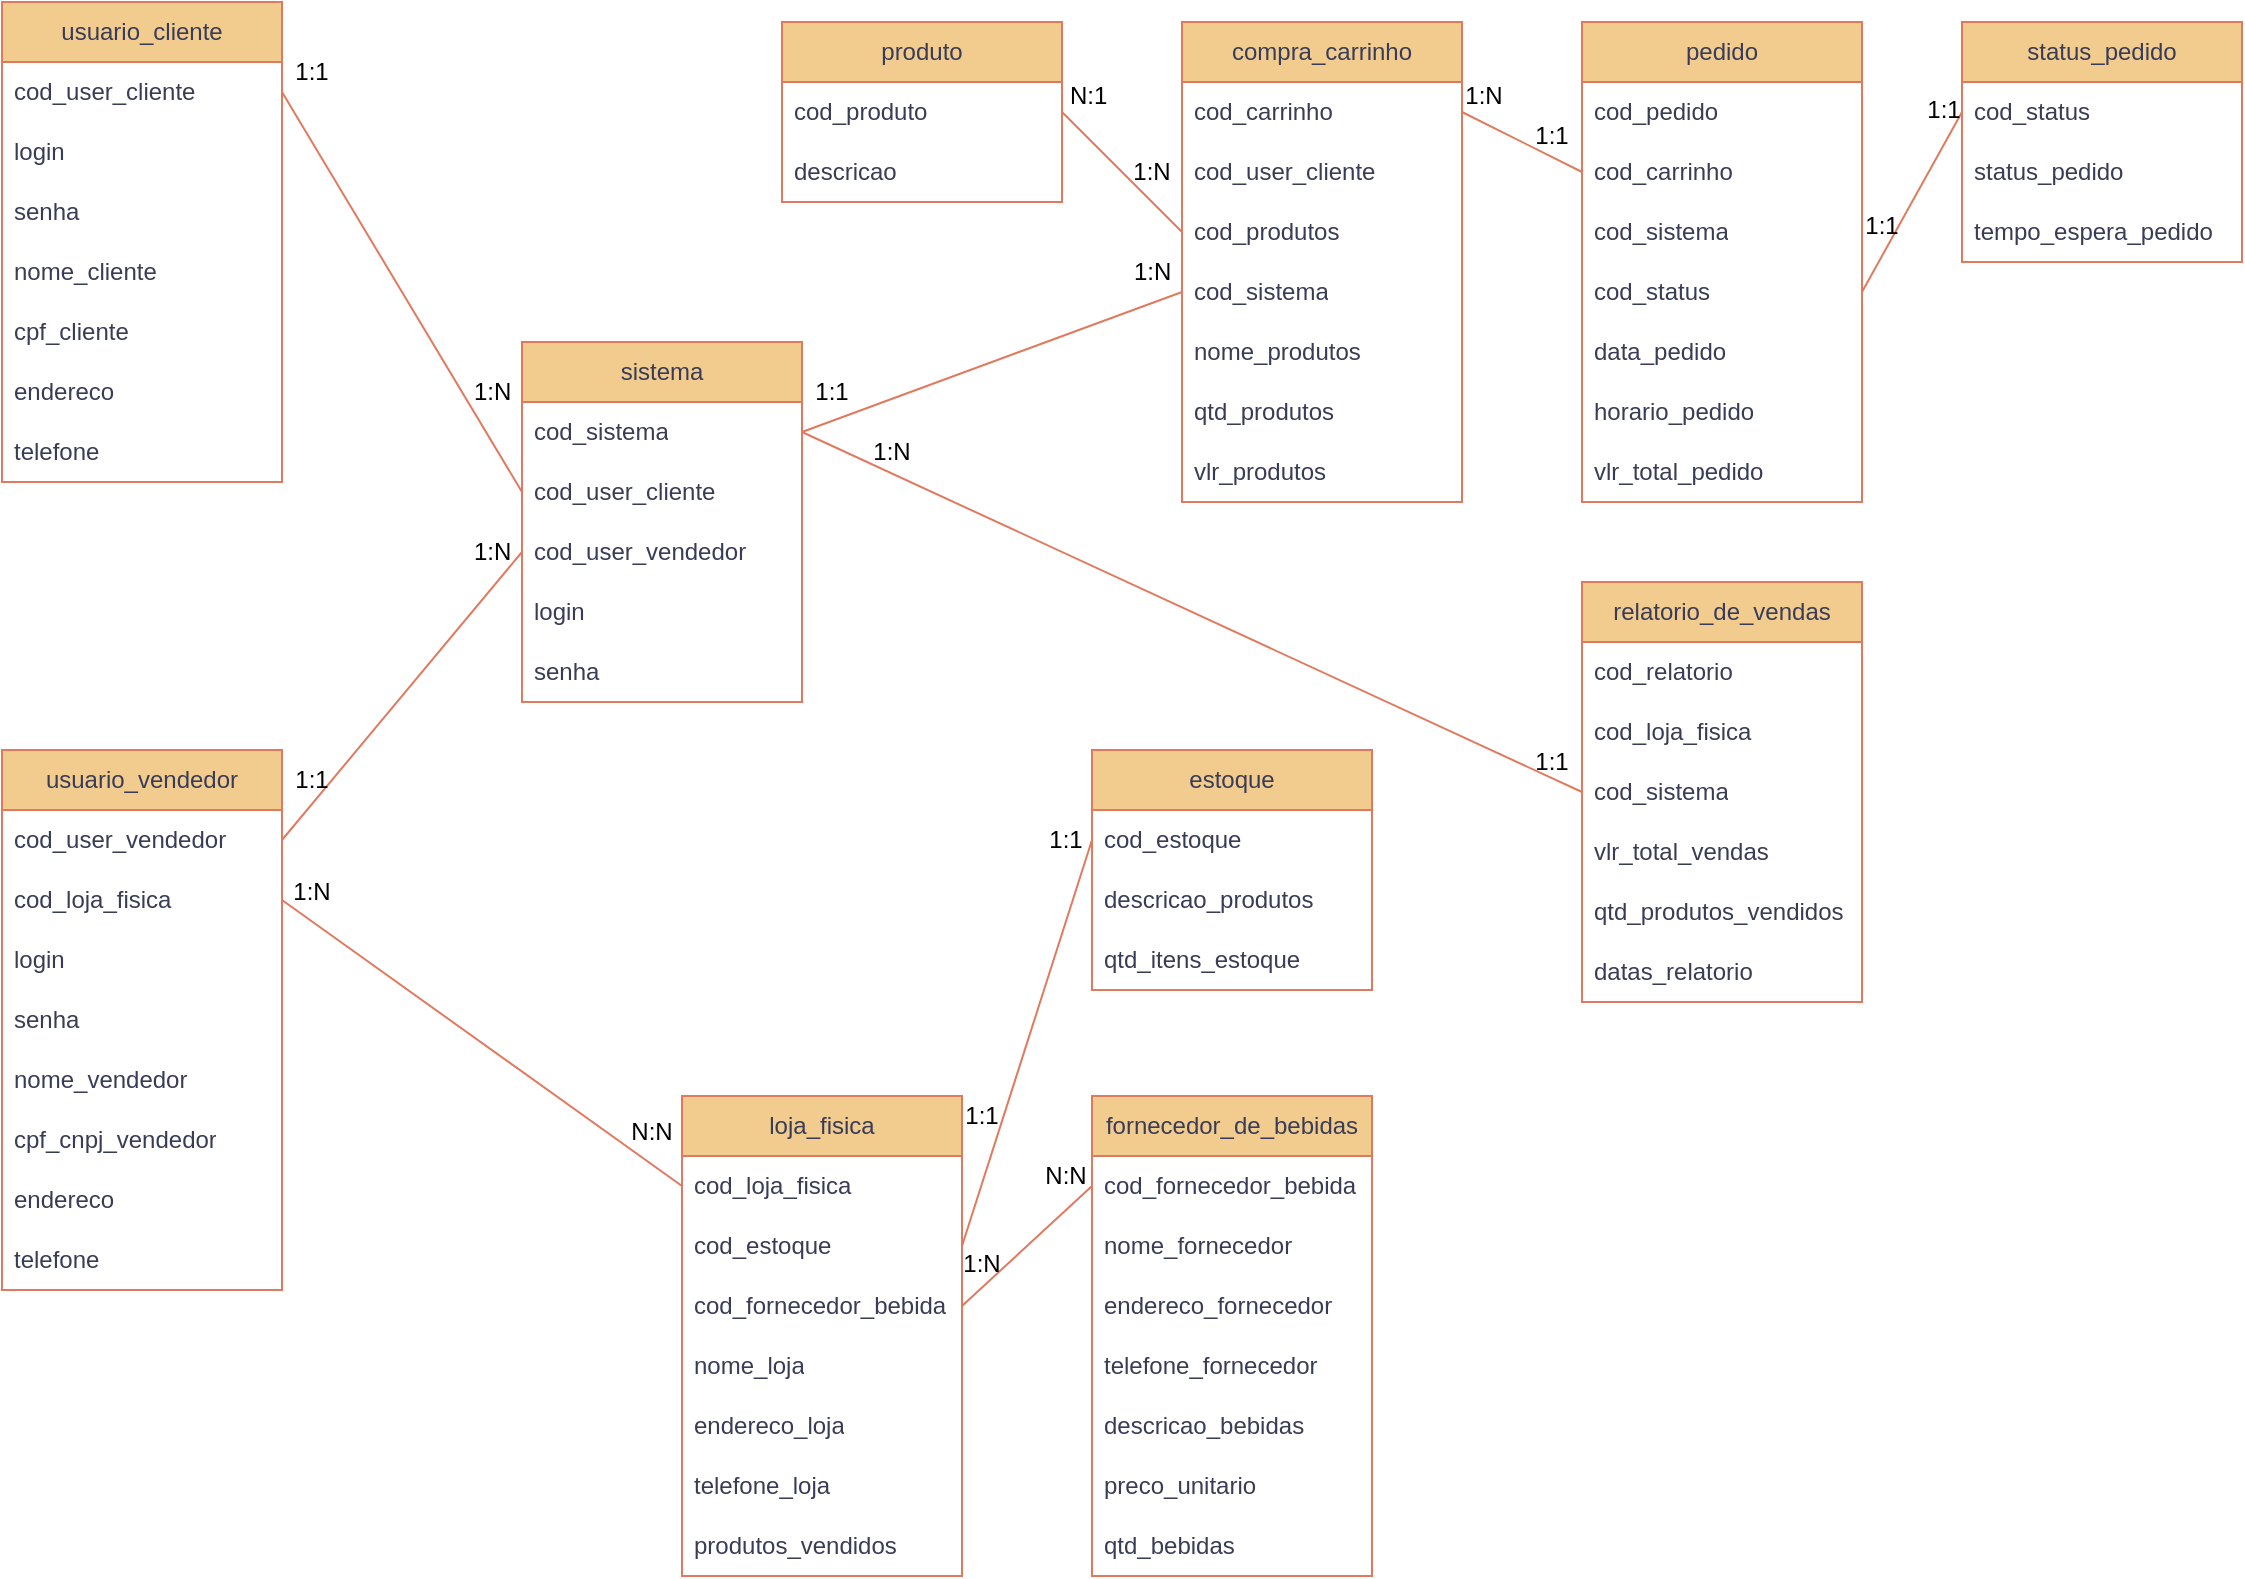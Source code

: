 <mxfile version="21.7.4" type="device">
  <diagram name="Página-1" id="4m3uwBHAqJwUmukn5TO9">
    <mxGraphModel dx="1912" dy="1043" grid="1" gridSize="10" guides="1" tooltips="1" connect="1" arrows="1" fold="1" page="1" pageScale="1" pageWidth="1169" pageHeight="827" math="0" shadow="0">
      <root>
        <mxCell id="0" />
        <mxCell id="1" parent="0" />
        <mxCell id="K0Uhg0TzkZJcfmnQmELL-1" value="usuario_cliente" style="swimlane;fontStyle=0;childLayout=stackLayout;horizontal=1;startSize=30;horizontalStack=0;resizeParent=1;resizeParentMax=0;resizeLast=0;collapsible=1;marginBottom=0;whiteSpace=wrap;html=1;labelBackgroundColor=none;fillColor=#F2CC8F;strokeColor=#E07A5F;fontColor=#393C56;" parent="1" vertex="1">
          <mxGeometry x="40" y="40" width="140" height="240" as="geometry" />
        </mxCell>
        <mxCell id="K0Uhg0TzkZJcfmnQmELL-2" value="cod_user_cliente" style="text;strokeColor=none;fillColor=none;align=left;verticalAlign=middle;spacingLeft=4;spacingRight=4;overflow=hidden;points=[[0,0.5],[1,0.5]];portConstraint=eastwest;rotatable=0;whiteSpace=wrap;html=1;labelBackgroundColor=none;fontColor=#393C56;" parent="K0Uhg0TzkZJcfmnQmELL-1" vertex="1">
          <mxGeometry y="30" width="140" height="30" as="geometry" />
        </mxCell>
        <mxCell id="K0Uhg0TzkZJcfmnQmELL-3" value="login" style="text;strokeColor=none;fillColor=none;align=left;verticalAlign=middle;spacingLeft=4;spacingRight=4;overflow=hidden;points=[[0,0.5],[1,0.5]];portConstraint=eastwest;rotatable=0;whiteSpace=wrap;html=1;labelBackgroundColor=none;fontColor=#393C56;" parent="K0Uhg0TzkZJcfmnQmELL-1" vertex="1">
          <mxGeometry y="60" width="140" height="30" as="geometry" />
        </mxCell>
        <mxCell id="K0Uhg0TzkZJcfmnQmELL-4" value="senha" style="text;strokeColor=none;fillColor=none;align=left;verticalAlign=middle;spacingLeft=4;spacingRight=4;overflow=hidden;points=[[0,0.5],[1,0.5]];portConstraint=eastwest;rotatable=0;whiteSpace=wrap;html=1;labelBackgroundColor=none;fontColor=#393C56;" parent="K0Uhg0TzkZJcfmnQmELL-1" vertex="1">
          <mxGeometry y="90" width="140" height="30" as="geometry" />
        </mxCell>
        <mxCell id="K0Uhg0TzkZJcfmnQmELL-5" value="nome_cliente" style="text;strokeColor=none;fillColor=none;align=left;verticalAlign=middle;spacingLeft=4;spacingRight=4;overflow=hidden;points=[[0,0.5],[1,0.5]];portConstraint=eastwest;rotatable=0;whiteSpace=wrap;html=1;labelBackgroundColor=none;fontColor=#393C56;" parent="K0Uhg0TzkZJcfmnQmELL-1" vertex="1">
          <mxGeometry y="120" width="140" height="30" as="geometry" />
        </mxCell>
        <mxCell id="K0Uhg0TzkZJcfmnQmELL-6" value="cpf_cliente" style="text;strokeColor=none;fillColor=none;align=left;verticalAlign=middle;spacingLeft=4;spacingRight=4;overflow=hidden;points=[[0,0.5],[1,0.5]];portConstraint=eastwest;rotatable=0;whiteSpace=wrap;html=1;labelBackgroundColor=none;fontColor=#393C56;" parent="K0Uhg0TzkZJcfmnQmELL-1" vertex="1">
          <mxGeometry y="150" width="140" height="30" as="geometry" />
        </mxCell>
        <mxCell id="K0Uhg0TzkZJcfmnQmELL-8" value="endereco" style="text;strokeColor=none;fillColor=none;align=left;verticalAlign=middle;spacingLeft=4;spacingRight=4;overflow=hidden;points=[[0,0.5],[1,0.5]];portConstraint=eastwest;rotatable=0;whiteSpace=wrap;html=1;labelBackgroundColor=none;fontColor=#393C56;" parent="K0Uhg0TzkZJcfmnQmELL-1" vertex="1">
          <mxGeometry y="180" width="140" height="30" as="geometry" />
        </mxCell>
        <mxCell id="K0Uhg0TzkZJcfmnQmELL-9" value="telefone" style="text;strokeColor=none;fillColor=none;align=left;verticalAlign=middle;spacingLeft=4;spacingRight=4;overflow=hidden;points=[[0,0.5],[1,0.5]];portConstraint=eastwest;rotatable=0;whiteSpace=wrap;html=1;labelBackgroundColor=none;fontColor=#393C56;" parent="K0Uhg0TzkZJcfmnQmELL-1" vertex="1">
          <mxGeometry y="210" width="140" height="30" as="geometry" />
        </mxCell>
        <mxCell id="K0Uhg0TzkZJcfmnQmELL-10" value="compra_carrinho" style="swimlane;fontStyle=0;childLayout=stackLayout;horizontal=1;startSize=30;horizontalStack=0;resizeParent=1;resizeParentMax=0;resizeLast=0;collapsible=1;marginBottom=0;whiteSpace=wrap;html=1;strokeColor=#E07A5F;fontColor=#393C56;fillColor=#F2CC8F;labelBackgroundColor=none;" parent="1" vertex="1">
          <mxGeometry x="630" y="50" width="140" height="240" as="geometry" />
        </mxCell>
        <mxCell id="K0Uhg0TzkZJcfmnQmELL-11" value="cod_carrinho" style="text;strokeColor=none;fillColor=none;align=left;verticalAlign=middle;spacingLeft=4;spacingRight=4;overflow=hidden;points=[[0,0.5],[1,0.5]];portConstraint=eastwest;rotatable=0;whiteSpace=wrap;html=1;fontColor=#393C56;labelBackgroundColor=none;" parent="K0Uhg0TzkZJcfmnQmELL-10" vertex="1">
          <mxGeometry y="30" width="140" height="30" as="geometry" />
        </mxCell>
        <mxCell id="Ctf8yKLeRsu5etOXuzhX-5" value="cod_user_cliente" style="text;strokeColor=none;fillColor=none;align=left;verticalAlign=middle;spacingLeft=4;spacingRight=4;overflow=hidden;points=[[0,0.5],[1,0.5]];portConstraint=eastwest;rotatable=0;whiteSpace=wrap;html=1;fontColor=#393C56;labelBackgroundColor=none;" parent="K0Uhg0TzkZJcfmnQmELL-10" vertex="1">
          <mxGeometry y="60" width="140" height="30" as="geometry" />
        </mxCell>
        <mxCell id="K0Uhg0TzkZJcfmnQmELL-12" value="cod_produtos" style="text;strokeColor=none;fillColor=none;align=left;verticalAlign=middle;spacingLeft=4;spacingRight=4;overflow=hidden;points=[[0,0.5],[1,0.5]];portConstraint=eastwest;rotatable=0;whiteSpace=wrap;html=1;fontColor=#393C56;labelBackgroundColor=none;" parent="K0Uhg0TzkZJcfmnQmELL-10" vertex="1">
          <mxGeometry y="90" width="140" height="30" as="geometry" />
        </mxCell>
        <mxCell id="Ctf8yKLeRsu5etOXuzhX-51" value="cod_sistema" style="text;strokeColor=none;fillColor=none;align=left;verticalAlign=middle;spacingLeft=4;spacingRight=4;overflow=hidden;points=[[0,0.5],[1,0.5]];portConstraint=eastwest;rotatable=0;whiteSpace=wrap;html=1;fontColor=#393C56;labelBackgroundColor=none;" parent="K0Uhg0TzkZJcfmnQmELL-10" vertex="1">
          <mxGeometry y="120" width="140" height="30" as="geometry" />
        </mxCell>
        <mxCell id="K0Uhg0TzkZJcfmnQmELL-13" value="nome_produtos" style="text;strokeColor=none;fillColor=none;align=left;verticalAlign=middle;spacingLeft=4;spacingRight=4;overflow=hidden;points=[[0,0.5],[1,0.5]];portConstraint=eastwest;rotatable=0;whiteSpace=wrap;html=1;fontColor=#393C56;labelBackgroundColor=none;" parent="K0Uhg0TzkZJcfmnQmELL-10" vertex="1">
          <mxGeometry y="150" width="140" height="30" as="geometry" />
        </mxCell>
        <mxCell id="K0Uhg0TzkZJcfmnQmELL-14" value="qtd_produtos" style="text;strokeColor=none;fillColor=none;align=left;verticalAlign=middle;spacingLeft=4;spacingRight=4;overflow=hidden;points=[[0,0.5],[1,0.5]];portConstraint=eastwest;rotatable=0;whiteSpace=wrap;html=1;fontColor=#393C56;labelBackgroundColor=none;" parent="K0Uhg0TzkZJcfmnQmELL-10" vertex="1">
          <mxGeometry y="180" width="140" height="30" as="geometry" />
        </mxCell>
        <mxCell id="K0Uhg0TzkZJcfmnQmELL-15" value="vlr_produtos" style="text;strokeColor=none;fillColor=none;align=left;verticalAlign=middle;spacingLeft=4;spacingRight=4;overflow=hidden;points=[[0,0.5],[1,0.5]];portConstraint=eastwest;rotatable=0;whiteSpace=wrap;html=1;fontColor=#393C56;labelBackgroundColor=none;" parent="K0Uhg0TzkZJcfmnQmELL-10" vertex="1">
          <mxGeometry y="210" width="140" height="30" as="geometry" />
        </mxCell>
        <mxCell id="K0Uhg0TzkZJcfmnQmELL-16" value="usuario_vendedor" style="swimlane;fontStyle=0;childLayout=stackLayout;horizontal=1;startSize=30;horizontalStack=0;resizeParent=1;resizeParentMax=0;resizeLast=0;collapsible=1;marginBottom=0;whiteSpace=wrap;html=1;strokeColor=#E07A5F;fontColor=#393C56;fillColor=#F2CC8F;labelBackgroundColor=none;" parent="1" vertex="1">
          <mxGeometry x="40" y="414" width="140" height="270" as="geometry" />
        </mxCell>
        <mxCell id="K0Uhg0TzkZJcfmnQmELL-17" value="cod_user_vendedor" style="text;strokeColor=none;fillColor=none;align=left;verticalAlign=middle;spacingLeft=4;spacingRight=4;overflow=hidden;points=[[0,0.5],[1,0.5]];portConstraint=eastwest;rotatable=0;whiteSpace=wrap;html=1;fontColor=#393C56;labelBackgroundColor=none;" parent="K0Uhg0TzkZJcfmnQmELL-16" vertex="1">
          <mxGeometry y="30" width="140" height="30" as="geometry" />
        </mxCell>
        <mxCell id="K0Uhg0TzkZJcfmnQmELL-18" value="cod_loja_fisica" style="text;strokeColor=none;fillColor=none;align=left;verticalAlign=middle;spacingLeft=4;spacingRight=4;overflow=hidden;points=[[0,0.5],[1,0.5]];portConstraint=eastwest;rotatable=0;whiteSpace=wrap;html=1;fontColor=#393C56;labelBackgroundColor=none;" parent="K0Uhg0TzkZJcfmnQmELL-16" vertex="1">
          <mxGeometry y="60" width="140" height="30" as="geometry" />
        </mxCell>
        <mxCell id="Ctf8yKLeRsu5etOXuzhX-40" value="login" style="text;strokeColor=none;fillColor=none;align=left;verticalAlign=middle;spacingLeft=4;spacingRight=4;overflow=hidden;points=[[0,0.5],[1,0.5]];portConstraint=eastwest;rotatable=0;whiteSpace=wrap;html=1;fontColor=#393C56;labelBackgroundColor=none;" parent="K0Uhg0TzkZJcfmnQmELL-16" vertex="1">
          <mxGeometry y="90" width="140" height="30" as="geometry" />
        </mxCell>
        <mxCell id="Ctf8yKLeRsu5etOXuzhX-41" value="senha" style="text;strokeColor=none;fillColor=none;align=left;verticalAlign=middle;spacingLeft=4;spacingRight=4;overflow=hidden;points=[[0,0.5],[1,0.5]];portConstraint=eastwest;rotatable=0;whiteSpace=wrap;html=1;fontColor=#393C56;labelBackgroundColor=none;" parent="K0Uhg0TzkZJcfmnQmELL-16" vertex="1">
          <mxGeometry y="120" width="140" height="30" as="geometry" />
        </mxCell>
        <mxCell id="K0Uhg0TzkZJcfmnQmELL-20" value="nome_vendedor" style="text;strokeColor=none;fillColor=none;align=left;verticalAlign=middle;spacingLeft=4;spacingRight=4;overflow=hidden;points=[[0,0.5],[1,0.5]];portConstraint=eastwest;rotatable=0;whiteSpace=wrap;html=1;fontColor=#393C56;labelBackgroundColor=none;" parent="K0Uhg0TzkZJcfmnQmELL-16" vertex="1">
          <mxGeometry y="150" width="140" height="30" as="geometry" />
        </mxCell>
        <mxCell id="Ctf8yKLeRsu5etOXuzhX-63" value="cpf_cnpj_vendedor" style="text;strokeColor=none;fillColor=none;align=left;verticalAlign=middle;spacingLeft=4;spacingRight=4;overflow=hidden;points=[[0,0.5],[1,0.5]];portConstraint=eastwest;rotatable=0;whiteSpace=wrap;html=1;fontColor=#393C56;labelBackgroundColor=none;" parent="K0Uhg0TzkZJcfmnQmELL-16" vertex="1">
          <mxGeometry y="180" width="140" height="30" as="geometry" />
        </mxCell>
        <mxCell id="K0Uhg0TzkZJcfmnQmELL-21" value="endereco" style="text;strokeColor=none;fillColor=none;align=left;verticalAlign=middle;spacingLeft=4;spacingRight=4;overflow=hidden;points=[[0,0.5],[1,0.5]];portConstraint=eastwest;rotatable=0;whiteSpace=wrap;html=1;fontColor=#393C56;labelBackgroundColor=none;" parent="K0Uhg0TzkZJcfmnQmELL-16" vertex="1">
          <mxGeometry y="210" width="140" height="30" as="geometry" />
        </mxCell>
        <mxCell id="Ctf8yKLeRsu5etOXuzhX-64" value="telefone" style="text;strokeColor=none;fillColor=none;align=left;verticalAlign=middle;spacingLeft=4;spacingRight=4;overflow=hidden;points=[[0,0.5],[1,0.5]];portConstraint=eastwest;rotatable=0;whiteSpace=wrap;html=1;fontColor=#393C56;labelBackgroundColor=none;" parent="K0Uhg0TzkZJcfmnQmELL-16" vertex="1">
          <mxGeometry y="240" width="140" height="30" as="geometry" />
        </mxCell>
        <mxCell id="K0Uhg0TzkZJcfmnQmELL-22" value="loja_fisica" style="swimlane;fontStyle=0;childLayout=stackLayout;horizontal=1;startSize=30;horizontalStack=0;resizeParent=1;resizeParentMax=0;resizeLast=0;collapsible=1;marginBottom=0;whiteSpace=wrap;html=1;strokeColor=#E07A5F;fontColor=#393C56;fillColor=#F2CC8F;labelBackgroundColor=none;" parent="1" vertex="1">
          <mxGeometry x="380" y="587" width="140" height="240" as="geometry" />
        </mxCell>
        <mxCell id="K0Uhg0TzkZJcfmnQmELL-23" value="cod_loja_fisica" style="text;strokeColor=none;fillColor=none;align=left;verticalAlign=middle;spacingLeft=4;spacingRight=4;overflow=hidden;points=[[0,0.5],[1,0.5]];portConstraint=eastwest;rotatable=0;whiteSpace=wrap;html=1;fontColor=#393C56;labelBackgroundColor=none;" parent="K0Uhg0TzkZJcfmnQmELL-22" vertex="1">
          <mxGeometry y="30" width="140" height="30" as="geometry" />
        </mxCell>
        <mxCell id="Ctf8yKLeRsu5etOXuzhX-35" value="cod_estoque" style="text;strokeColor=none;fillColor=none;align=left;verticalAlign=middle;spacingLeft=4;spacingRight=4;overflow=hidden;points=[[0,0.5],[1,0.5]];portConstraint=eastwest;rotatable=0;whiteSpace=wrap;html=1;fontColor=#393C56;labelBackgroundColor=none;" parent="K0Uhg0TzkZJcfmnQmELL-22" vertex="1">
          <mxGeometry y="60" width="140" height="30" as="geometry" />
        </mxCell>
        <mxCell id="Ctf8yKLeRsu5etOXuzhX-67" value="cod_fornecedor_bebida" style="text;strokeColor=none;fillColor=none;align=left;verticalAlign=middle;spacingLeft=4;spacingRight=4;overflow=hidden;points=[[0,0.5],[1,0.5]];portConstraint=eastwest;rotatable=0;whiteSpace=wrap;html=1;fontColor=#393C56;labelBackgroundColor=none;" parent="K0Uhg0TzkZJcfmnQmELL-22" vertex="1">
          <mxGeometry y="90" width="140" height="30" as="geometry" />
        </mxCell>
        <mxCell id="K0Uhg0TzkZJcfmnQmELL-24" value="nome_loja" style="text;strokeColor=none;fillColor=none;align=left;verticalAlign=middle;spacingLeft=4;spacingRight=4;overflow=hidden;points=[[0,0.5],[1,0.5]];portConstraint=eastwest;rotatable=0;whiteSpace=wrap;html=1;fontColor=#393C56;labelBackgroundColor=none;" parent="K0Uhg0TzkZJcfmnQmELL-22" vertex="1">
          <mxGeometry y="120" width="140" height="30" as="geometry" />
        </mxCell>
        <mxCell id="K0Uhg0TzkZJcfmnQmELL-25" value="endereco_loja" style="text;strokeColor=none;fillColor=none;align=left;verticalAlign=middle;spacingLeft=4;spacingRight=4;overflow=hidden;points=[[0,0.5],[1,0.5]];portConstraint=eastwest;rotatable=0;whiteSpace=wrap;html=1;fontColor=#393C56;labelBackgroundColor=none;" parent="K0Uhg0TzkZJcfmnQmELL-22" vertex="1">
          <mxGeometry y="150" width="140" height="30" as="geometry" />
        </mxCell>
        <mxCell id="K0Uhg0TzkZJcfmnQmELL-26" value="telefone_loja" style="text;strokeColor=none;fillColor=none;align=left;verticalAlign=middle;spacingLeft=4;spacingRight=4;overflow=hidden;points=[[0,0.5],[1,0.5]];portConstraint=eastwest;rotatable=0;whiteSpace=wrap;html=1;fontColor=#393C56;labelBackgroundColor=none;" parent="K0Uhg0TzkZJcfmnQmELL-22" vertex="1">
          <mxGeometry y="180" width="140" height="30" as="geometry" />
        </mxCell>
        <mxCell id="Ctf8yKLeRsu5etOXuzhX-39" value="produtos_vendidos" style="text;strokeColor=none;fillColor=none;align=left;verticalAlign=middle;spacingLeft=4;spacingRight=4;overflow=hidden;points=[[0,0.5],[1,0.5]];portConstraint=eastwest;rotatable=0;whiteSpace=wrap;html=1;fontColor=#393C56;labelBackgroundColor=none;" parent="K0Uhg0TzkZJcfmnQmELL-22" vertex="1">
          <mxGeometry y="210" width="140" height="30" as="geometry" />
        </mxCell>
        <mxCell id="K0Uhg0TzkZJcfmnQmELL-27" value="status_pedido" style="swimlane;fontStyle=0;childLayout=stackLayout;horizontal=1;startSize=30;horizontalStack=0;resizeParent=1;resizeParentMax=0;resizeLast=0;collapsible=1;marginBottom=0;whiteSpace=wrap;html=1;strokeColor=#E07A5F;fontColor=#393C56;fillColor=#F2CC8F;labelBackgroundColor=none;" parent="1" vertex="1">
          <mxGeometry x="1020" y="50" width="140" height="120" as="geometry" />
        </mxCell>
        <mxCell id="K0Uhg0TzkZJcfmnQmELL-28" value="cod_status" style="text;strokeColor=none;fillColor=none;align=left;verticalAlign=middle;spacingLeft=4;spacingRight=4;overflow=hidden;points=[[0,0.5],[1,0.5]];portConstraint=eastwest;rotatable=0;whiteSpace=wrap;html=1;fontColor=#393C56;labelBackgroundColor=none;" parent="K0Uhg0TzkZJcfmnQmELL-27" vertex="1">
          <mxGeometry y="30" width="140" height="30" as="geometry" />
        </mxCell>
        <mxCell id="K0Uhg0TzkZJcfmnQmELL-29" value="status_pedido" style="text;strokeColor=none;fillColor=none;align=left;verticalAlign=middle;spacingLeft=4;spacingRight=4;overflow=hidden;points=[[0,0.5],[1,0.5]];portConstraint=eastwest;rotatable=0;whiteSpace=wrap;html=1;fontColor=#393C56;labelBackgroundColor=none;" parent="K0Uhg0TzkZJcfmnQmELL-27" vertex="1">
          <mxGeometry y="60" width="140" height="30" as="geometry" />
        </mxCell>
        <mxCell id="K0Uhg0TzkZJcfmnQmELL-40" value="tempo_espera_pedido" style="text;strokeColor=none;fillColor=none;align=left;verticalAlign=middle;spacingLeft=4;spacingRight=4;overflow=hidden;points=[[0,0.5],[1,0.5]];portConstraint=eastwest;rotatable=0;whiteSpace=wrap;html=1;fontColor=#393C56;labelBackgroundColor=none;" parent="K0Uhg0TzkZJcfmnQmELL-27" vertex="1">
          <mxGeometry y="90" width="140" height="30" as="geometry" />
        </mxCell>
        <mxCell id="K0Uhg0TzkZJcfmnQmELL-31" value="pedido" style="swimlane;fontStyle=0;childLayout=stackLayout;horizontal=1;startSize=30;horizontalStack=0;resizeParent=1;resizeParentMax=0;resizeLast=0;collapsible=1;marginBottom=0;whiteSpace=wrap;html=1;strokeColor=#E07A5F;fontColor=#393C56;fillColor=#F2CC8F;labelBackgroundColor=none;" parent="1" vertex="1">
          <mxGeometry x="830" y="50" width="140" height="240" as="geometry" />
        </mxCell>
        <mxCell id="K0Uhg0TzkZJcfmnQmELL-32" value="cod_pedido" style="text;strokeColor=none;fillColor=none;align=left;verticalAlign=middle;spacingLeft=4;spacingRight=4;overflow=hidden;points=[[0,0.5],[1,0.5]];portConstraint=eastwest;rotatable=0;whiteSpace=wrap;html=1;fontColor=#393C56;labelBackgroundColor=none;" parent="K0Uhg0TzkZJcfmnQmELL-31" vertex="1">
          <mxGeometry y="30" width="140" height="30" as="geometry" />
        </mxCell>
        <mxCell id="K0Uhg0TzkZJcfmnQmELL-38" value="cod_carrinho" style="text;strokeColor=none;fillColor=none;align=left;verticalAlign=middle;spacingLeft=4;spacingRight=4;overflow=hidden;points=[[0,0.5],[1,0.5]];portConstraint=eastwest;rotatable=0;whiteSpace=wrap;html=1;fontColor=#393C56;labelBackgroundColor=none;" parent="K0Uhg0TzkZJcfmnQmELL-31" vertex="1">
          <mxGeometry y="60" width="140" height="30" as="geometry" />
        </mxCell>
        <mxCell id="Ctf8yKLeRsu5etOXuzhX-53" value="cod_sistema" style="text;strokeColor=none;fillColor=none;align=left;verticalAlign=middle;spacingLeft=4;spacingRight=4;overflow=hidden;points=[[0,0.5],[1,0.5]];portConstraint=eastwest;rotatable=0;whiteSpace=wrap;html=1;fontColor=#393C56;labelBackgroundColor=none;" parent="K0Uhg0TzkZJcfmnQmELL-31" vertex="1">
          <mxGeometry y="90" width="140" height="30" as="geometry" />
        </mxCell>
        <mxCell id="K0Uhg0TzkZJcfmnQmELL-36" value="cod_status" style="text;strokeColor=none;fillColor=none;align=left;verticalAlign=middle;spacingLeft=4;spacingRight=4;overflow=hidden;points=[[0,0.5],[1,0.5]];portConstraint=eastwest;rotatable=0;whiteSpace=wrap;html=1;fontColor=#393C56;labelBackgroundColor=none;" parent="K0Uhg0TzkZJcfmnQmELL-31" vertex="1">
          <mxGeometry y="120" width="140" height="30" as="geometry" />
        </mxCell>
        <mxCell id="K0Uhg0TzkZJcfmnQmELL-33" value="data_pedido" style="text;strokeColor=none;fillColor=none;align=left;verticalAlign=middle;spacingLeft=4;spacingRight=4;overflow=hidden;points=[[0,0.5],[1,0.5]];portConstraint=eastwest;rotatable=0;whiteSpace=wrap;html=1;fontColor=#393C56;labelBackgroundColor=none;" parent="K0Uhg0TzkZJcfmnQmELL-31" vertex="1">
          <mxGeometry y="150" width="140" height="30" as="geometry" />
        </mxCell>
        <mxCell id="K0Uhg0TzkZJcfmnQmELL-34" value="horario_pedido" style="text;strokeColor=none;fillColor=none;align=left;verticalAlign=middle;spacingLeft=4;spacingRight=4;overflow=hidden;points=[[0,0.5],[1,0.5]];portConstraint=eastwest;rotatable=0;whiteSpace=wrap;html=1;fontColor=#393C56;labelBackgroundColor=none;" parent="K0Uhg0TzkZJcfmnQmELL-31" vertex="1">
          <mxGeometry y="180" width="140" height="30" as="geometry" />
        </mxCell>
        <mxCell id="Ctf8yKLeRsu5etOXuzhX-7" value="vlr_total_pedido" style="text;strokeColor=none;fillColor=none;align=left;verticalAlign=middle;spacingLeft=4;spacingRight=4;overflow=hidden;points=[[0,0.5],[1,0.5]];portConstraint=eastwest;rotatable=0;whiteSpace=wrap;html=1;fontColor=#393C56;labelBackgroundColor=none;" parent="K0Uhg0TzkZJcfmnQmELL-31" vertex="1">
          <mxGeometry y="210" width="140" height="30" as="geometry" />
        </mxCell>
        <mxCell id="K0Uhg0TzkZJcfmnQmELL-37" value="" style="endArrow=none;html=1;rounded=0;strokeColor=#E07A5F;fontColor=default;fillColor=#F2CC8F;entryX=0;entryY=0.5;entryDx=0;entryDy=0;exitX=1;exitY=0.5;exitDx=0;exitDy=0;labelBackgroundColor=none;" parent="1" source="K0Uhg0TzkZJcfmnQmELL-36" target="K0Uhg0TzkZJcfmnQmELL-28" edge="1">
          <mxGeometry width="50" height="50" relative="1" as="geometry">
            <mxPoint x="390" y="430" as="sourcePoint" />
            <mxPoint x="440" y="380" as="targetPoint" />
          </mxGeometry>
        </mxCell>
        <mxCell id="K0Uhg0TzkZJcfmnQmELL-39" value="" style="endArrow=none;html=1;rounded=0;strokeColor=#E07A5F;fontColor=default;fillColor=#F2CC8F;entryX=0;entryY=0.5;entryDx=0;entryDy=0;exitX=1;exitY=0.5;exitDx=0;exitDy=0;labelBackgroundColor=none;" parent="1" source="K0Uhg0TzkZJcfmnQmELL-11" target="K0Uhg0TzkZJcfmnQmELL-38" edge="1">
          <mxGeometry width="50" height="50" relative="1" as="geometry">
            <mxPoint x="390" y="430" as="sourcePoint" />
            <mxPoint x="440" y="380" as="targetPoint" />
          </mxGeometry>
        </mxCell>
        <mxCell id="Ctf8yKLeRsu5etOXuzhX-1" value="sistema" style="swimlane;fontStyle=0;childLayout=stackLayout;horizontal=1;startSize=30;horizontalStack=0;resizeParent=1;resizeParentMax=0;resizeLast=0;collapsible=1;marginBottom=0;whiteSpace=wrap;html=1;labelBackgroundColor=none;fillColor=#F2CC8F;strokeColor=#E07A5F;fontColor=#393C56;" parent="1" vertex="1">
          <mxGeometry x="300" y="210" width="140" height="180" as="geometry" />
        </mxCell>
        <mxCell id="Ctf8yKLeRsu5etOXuzhX-2" value="cod_sistema" style="text;strokeColor=none;fillColor=none;align=left;verticalAlign=middle;spacingLeft=4;spacingRight=4;overflow=hidden;points=[[0,0.5],[1,0.5]];portConstraint=eastwest;rotatable=0;whiteSpace=wrap;html=1;labelBackgroundColor=none;fontColor=#393C56;" parent="Ctf8yKLeRsu5etOXuzhX-1" vertex="1">
          <mxGeometry y="30" width="140" height="30" as="geometry" />
        </mxCell>
        <mxCell id="Ctf8yKLeRsu5etOXuzhX-3" value="cod_user_cliente" style="text;strokeColor=none;fillColor=none;align=left;verticalAlign=middle;spacingLeft=4;spacingRight=4;overflow=hidden;points=[[0,0.5],[1,0.5]];portConstraint=eastwest;rotatable=0;whiteSpace=wrap;html=1;labelBackgroundColor=none;fontColor=#393C56;" parent="Ctf8yKLeRsu5etOXuzhX-1" vertex="1">
          <mxGeometry y="60" width="140" height="30" as="geometry" />
        </mxCell>
        <mxCell id="Ctf8yKLeRsu5etOXuzhX-26" value="cod_user_vendedor" style="text;strokeColor=none;fillColor=none;align=left;verticalAlign=middle;spacingLeft=4;spacingRight=4;overflow=hidden;points=[[0,0.5],[1,0.5]];portConstraint=eastwest;rotatable=0;whiteSpace=wrap;html=1;labelBackgroundColor=none;fontColor=#393C56;" parent="Ctf8yKLeRsu5etOXuzhX-1" vertex="1">
          <mxGeometry y="90" width="140" height="30" as="geometry" />
        </mxCell>
        <mxCell id="Ctf8yKLeRsu5etOXuzhX-27" value="login" style="text;strokeColor=none;fillColor=none;align=left;verticalAlign=middle;spacingLeft=4;spacingRight=4;overflow=hidden;points=[[0,0.5],[1,0.5]];portConstraint=eastwest;rotatable=0;whiteSpace=wrap;html=1;labelBackgroundColor=none;fontColor=#393C56;" parent="Ctf8yKLeRsu5etOXuzhX-1" vertex="1">
          <mxGeometry y="120" width="140" height="30" as="geometry" />
        </mxCell>
        <mxCell id="Ctf8yKLeRsu5etOXuzhX-28" value="senha" style="text;strokeColor=none;fillColor=none;align=left;verticalAlign=middle;spacingLeft=4;spacingRight=4;overflow=hidden;points=[[0,0.5],[1,0.5]];portConstraint=eastwest;rotatable=0;whiteSpace=wrap;html=1;labelBackgroundColor=none;fontColor=#393C56;" parent="Ctf8yKLeRsu5etOXuzhX-1" vertex="1">
          <mxGeometry y="150" width="140" height="30" as="geometry" />
        </mxCell>
        <mxCell id="Ctf8yKLeRsu5etOXuzhX-8" value="fornecedor_de_bebidas" style="swimlane;fontStyle=0;childLayout=stackLayout;horizontal=1;startSize=30;horizontalStack=0;resizeParent=1;resizeParentMax=0;resizeLast=0;collapsible=1;marginBottom=0;whiteSpace=wrap;html=1;strokeColor=#E07A5F;fontColor=#393C56;fillColor=#F2CC8F;" parent="1" vertex="1">
          <mxGeometry x="585" y="587" width="140" height="240" as="geometry" />
        </mxCell>
        <mxCell id="Ctf8yKLeRsu5etOXuzhX-9" value="cod_fornecedor_bebida" style="text;strokeColor=none;fillColor=none;align=left;verticalAlign=middle;spacingLeft=4;spacingRight=4;overflow=hidden;points=[[0,0.5],[1,0.5]];portConstraint=eastwest;rotatable=0;whiteSpace=wrap;html=1;fontColor=#393C56;" parent="Ctf8yKLeRsu5etOXuzhX-8" vertex="1">
          <mxGeometry y="30" width="140" height="30" as="geometry" />
        </mxCell>
        <mxCell id="Ctf8yKLeRsu5etOXuzhX-10" value="nome_fornecedor" style="text;strokeColor=none;fillColor=none;align=left;verticalAlign=middle;spacingLeft=4;spacingRight=4;overflow=hidden;points=[[0,0.5],[1,0.5]];portConstraint=eastwest;rotatable=0;whiteSpace=wrap;html=1;fontColor=#393C56;" parent="Ctf8yKLeRsu5etOXuzhX-8" vertex="1">
          <mxGeometry y="60" width="140" height="30" as="geometry" />
        </mxCell>
        <mxCell id="Ctf8yKLeRsu5etOXuzhX-11" value="endereco_fornecedor" style="text;strokeColor=none;fillColor=none;align=left;verticalAlign=middle;spacingLeft=4;spacingRight=4;overflow=hidden;points=[[0,0.5],[1,0.5]];portConstraint=eastwest;rotatable=0;whiteSpace=wrap;html=1;fontColor=#393C56;" parent="Ctf8yKLeRsu5etOXuzhX-8" vertex="1">
          <mxGeometry y="90" width="140" height="30" as="geometry" />
        </mxCell>
        <mxCell id="Ctf8yKLeRsu5etOXuzhX-12" value="telefone_fornecedor" style="text;strokeColor=none;fillColor=none;align=left;verticalAlign=middle;spacingLeft=4;spacingRight=4;overflow=hidden;points=[[0,0.5],[1,0.5]];portConstraint=eastwest;rotatable=0;whiteSpace=wrap;html=1;fontColor=#393C56;" parent="Ctf8yKLeRsu5etOXuzhX-8" vertex="1">
          <mxGeometry y="120" width="140" height="30" as="geometry" />
        </mxCell>
        <mxCell id="Ctf8yKLeRsu5etOXuzhX-20" value="descricao_bebidas" style="text;strokeColor=none;fillColor=none;align=left;verticalAlign=middle;spacingLeft=4;spacingRight=4;overflow=hidden;points=[[0,0.5],[1,0.5]];portConstraint=eastwest;rotatable=0;whiteSpace=wrap;html=1;fontColor=#393C56;" parent="Ctf8yKLeRsu5etOXuzhX-8" vertex="1">
          <mxGeometry y="150" width="140" height="30" as="geometry" />
        </mxCell>
        <mxCell id="Ctf8yKLeRsu5etOXuzhX-13" value="preco_unitario" style="text;strokeColor=none;fillColor=none;align=left;verticalAlign=middle;spacingLeft=4;spacingRight=4;overflow=hidden;points=[[0,0.5],[1,0.5]];portConstraint=eastwest;rotatable=0;whiteSpace=wrap;html=1;fontColor=#393C56;" parent="Ctf8yKLeRsu5etOXuzhX-8" vertex="1">
          <mxGeometry y="180" width="140" height="30" as="geometry" />
        </mxCell>
        <mxCell id="Ctf8yKLeRsu5etOXuzhX-14" value="qtd_bebidas" style="text;strokeColor=none;fillColor=none;align=left;verticalAlign=middle;spacingLeft=4;spacingRight=4;overflow=hidden;points=[[0,0.5],[1,0.5]];portConstraint=eastwest;rotatable=0;whiteSpace=wrap;html=1;fontColor=#393C56;" parent="Ctf8yKLeRsu5etOXuzhX-8" vertex="1">
          <mxGeometry y="210" width="140" height="30" as="geometry" />
        </mxCell>
        <mxCell id="Ctf8yKLeRsu5etOXuzhX-15" value="estoque" style="swimlane;fontStyle=0;childLayout=stackLayout;horizontal=1;startSize=30;horizontalStack=0;resizeParent=1;resizeParentMax=0;resizeLast=0;collapsible=1;marginBottom=0;whiteSpace=wrap;html=1;strokeColor=#E07A5F;fontColor=#393C56;fillColor=#F2CC8F;" parent="1" vertex="1">
          <mxGeometry x="585" y="414" width="140" height="120" as="geometry" />
        </mxCell>
        <mxCell id="Ctf8yKLeRsu5etOXuzhX-16" value="cod_estoque" style="text;strokeColor=none;fillColor=none;align=left;verticalAlign=middle;spacingLeft=4;spacingRight=4;overflow=hidden;points=[[0,0.5],[1,0.5]];portConstraint=eastwest;rotatable=0;whiteSpace=wrap;html=1;fontColor=#393C56;" parent="Ctf8yKLeRsu5etOXuzhX-15" vertex="1">
          <mxGeometry y="30" width="140" height="30" as="geometry" />
        </mxCell>
        <mxCell id="Ctf8yKLeRsu5etOXuzhX-17" value="descricao_produtos" style="text;strokeColor=none;fillColor=none;align=left;verticalAlign=middle;spacingLeft=4;spacingRight=4;overflow=hidden;points=[[0,0.5],[1,0.5]];portConstraint=eastwest;rotatable=0;whiteSpace=wrap;html=1;fontColor=#393C56;" parent="Ctf8yKLeRsu5etOXuzhX-15" vertex="1">
          <mxGeometry y="60" width="140" height="30" as="geometry" />
        </mxCell>
        <mxCell id="Ctf8yKLeRsu5etOXuzhX-18" value="qtd_itens_estoque" style="text;strokeColor=none;fillColor=none;align=left;verticalAlign=middle;spacingLeft=4;spacingRight=4;overflow=hidden;points=[[0,0.5],[1,0.5]];portConstraint=eastwest;rotatable=0;whiteSpace=wrap;html=1;fontColor=#393C56;" parent="Ctf8yKLeRsu5etOXuzhX-15" vertex="1">
          <mxGeometry y="90" width="140" height="30" as="geometry" />
        </mxCell>
        <mxCell id="Ctf8yKLeRsu5etOXuzhX-36" value="" style="endArrow=none;html=1;rounded=0;strokeColor=#E07A5F;fontColor=#393C56;fillColor=#F2CC8F;entryX=0;entryY=0.5;entryDx=0;entryDy=0;exitX=1;exitY=0.5;exitDx=0;exitDy=0;" parent="1" source="K0Uhg0TzkZJcfmnQmELL-17" target="Ctf8yKLeRsu5etOXuzhX-26" edge="1">
          <mxGeometry width="50" height="50" relative="1" as="geometry">
            <mxPoint x="390" y="470" as="sourcePoint" />
            <mxPoint x="440" y="420" as="targetPoint" />
          </mxGeometry>
        </mxCell>
        <mxCell id="Ctf8yKLeRsu5etOXuzhX-37" value="" style="endArrow=none;html=1;rounded=0;strokeColor=#E07A5F;fontColor=#393C56;fillColor=#F2CC8F;entryX=0;entryY=0.5;entryDx=0;entryDy=0;exitX=1;exitY=0.5;exitDx=0;exitDy=0;" parent="1" source="K0Uhg0TzkZJcfmnQmELL-2" target="Ctf8yKLeRsu5etOXuzhX-3" edge="1">
          <mxGeometry width="50" height="50" relative="1" as="geometry">
            <mxPoint x="390" y="470" as="sourcePoint" />
            <mxPoint x="440" y="420" as="targetPoint" />
          </mxGeometry>
        </mxCell>
        <mxCell id="Ctf8yKLeRsu5etOXuzhX-38" value="" style="endArrow=none;html=1;rounded=0;strokeColor=#E07A5F;fontColor=#393C56;fillColor=#F2CC8F;entryX=0;entryY=0.5;entryDx=0;entryDy=0;exitX=1;exitY=0.5;exitDx=0;exitDy=0;" parent="1" source="Ctf8yKLeRsu5etOXuzhX-35" target="Ctf8yKLeRsu5etOXuzhX-16" edge="1">
          <mxGeometry width="50" height="50" relative="1" as="geometry">
            <mxPoint x="390" y="470" as="sourcePoint" />
            <mxPoint x="440" y="420" as="targetPoint" />
          </mxGeometry>
        </mxCell>
        <mxCell id="Ctf8yKLeRsu5etOXuzhX-42" value="relatorio_de_vendas" style="swimlane;fontStyle=0;childLayout=stackLayout;horizontal=1;startSize=30;horizontalStack=0;resizeParent=1;resizeParentMax=0;resizeLast=0;collapsible=1;marginBottom=0;whiteSpace=wrap;html=1;strokeColor=#E07A5F;fontColor=#393C56;fillColor=#F2CC8F;" parent="1" vertex="1">
          <mxGeometry x="830" y="330" width="140" height="210" as="geometry" />
        </mxCell>
        <mxCell id="Ctf8yKLeRsu5etOXuzhX-43" value="cod_relatorio" style="text;strokeColor=none;fillColor=none;align=left;verticalAlign=middle;spacingLeft=4;spacingRight=4;overflow=hidden;points=[[0,0.5],[1,0.5]];portConstraint=eastwest;rotatable=0;whiteSpace=wrap;html=1;fontColor=#393C56;" parent="Ctf8yKLeRsu5etOXuzhX-42" vertex="1">
          <mxGeometry y="30" width="140" height="30" as="geometry" />
        </mxCell>
        <mxCell id="Ctf8yKLeRsu5etOXuzhX-44" value="cod_loja_fisica" style="text;strokeColor=none;fillColor=none;align=left;verticalAlign=middle;spacingLeft=4;spacingRight=4;overflow=hidden;points=[[0,0.5],[1,0.5]];portConstraint=eastwest;rotatable=0;whiteSpace=wrap;html=1;fontColor=#393C56;" parent="Ctf8yKLeRsu5etOXuzhX-42" vertex="1">
          <mxGeometry y="60" width="140" height="30" as="geometry" />
        </mxCell>
        <mxCell id="Ctf8yKLeRsu5etOXuzhX-47" value="cod_sistema" style="text;strokeColor=none;fillColor=none;align=left;verticalAlign=middle;spacingLeft=4;spacingRight=4;overflow=hidden;points=[[0,0.5],[1,0.5]];portConstraint=eastwest;rotatable=0;whiteSpace=wrap;html=1;fontColor=#393C56;" parent="Ctf8yKLeRsu5etOXuzhX-42" vertex="1">
          <mxGeometry y="90" width="140" height="30" as="geometry" />
        </mxCell>
        <mxCell id="Ctf8yKLeRsu5etOXuzhX-45" value="vlr_total_vendas" style="text;strokeColor=none;fillColor=none;align=left;verticalAlign=middle;spacingLeft=4;spacingRight=4;overflow=hidden;points=[[0,0.5],[1,0.5]];portConstraint=eastwest;rotatable=0;whiteSpace=wrap;html=1;fontColor=#393C56;" parent="Ctf8yKLeRsu5etOXuzhX-42" vertex="1">
          <mxGeometry y="120" width="140" height="30" as="geometry" />
        </mxCell>
        <mxCell id="Ctf8yKLeRsu5etOXuzhX-48" value="qtd_produtos_vendidos" style="text;strokeColor=none;fillColor=none;align=left;verticalAlign=middle;spacingLeft=4;spacingRight=4;overflow=hidden;points=[[0,0.5],[1,0.5]];portConstraint=eastwest;rotatable=0;whiteSpace=wrap;html=1;fontColor=#393C56;" parent="Ctf8yKLeRsu5etOXuzhX-42" vertex="1">
          <mxGeometry y="150" width="140" height="30" as="geometry" />
        </mxCell>
        <mxCell id="Ctf8yKLeRsu5etOXuzhX-46" value="datas_relatorio" style="text;strokeColor=none;fillColor=none;align=left;verticalAlign=middle;spacingLeft=4;spacingRight=4;overflow=hidden;points=[[0,0.5],[1,0.5]];portConstraint=eastwest;rotatable=0;whiteSpace=wrap;html=1;fontColor=#393C56;" parent="Ctf8yKLeRsu5etOXuzhX-42" vertex="1">
          <mxGeometry y="180" width="140" height="30" as="geometry" />
        </mxCell>
        <mxCell id="Ctf8yKLeRsu5etOXuzhX-49" value="" style="endArrow=none;html=1;rounded=0;strokeColor=#E07A5F;fontColor=#393C56;fillColor=#F2CC8F;entryX=1;entryY=0.5;entryDx=0;entryDy=0;exitX=0;exitY=0.5;exitDx=0;exitDy=0;" parent="1" source="Ctf8yKLeRsu5etOXuzhX-47" target="Ctf8yKLeRsu5etOXuzhX-2" edge="1">
          <mxGeometry width="50" height="50" relative="1" as="geometry">
            <mxPoint x="400" y="470" as="sourcePoint" />
            <mxPoint x="450" y="420" as="targetPoint" />
          </mxGeometry>
        </mxCell>
        <mxCell id="Ctf8yKLeRsu5etOXuzhX-52" value="" style="endArrow=none;html=1;rounded=0;strokeColor=#E07A5F;fontColor=#393C56;fillColor=#F2CC8F;entryX=0;entryY=0.5;entryDx=0;entryDy=0;exitX=1;exitY=0.5;exitDx=0;exitDy=0;" parent="1" source="Ctf8yKLeRsu5etOXuzhX-2" target="Ctf8yKLeRsu5etOXuzhX-51" edge="1">
          <mxGeometry width="50" height="50" relative="1" as="geometry">
            <mxPoint x="400" y="470" as="sourcePoint" />
            <mxPoint x="450" y="420" as="targetPoint" />
          </mxGeometry>
        </mxCell>
        <mxCell id="Ctf8yKLeRsu5etOXuzhX-55" value="produto" style="swimlane;fontStyle=0;childLayout=stackLayout;horizontal=1;startSize=30;horizontalStack=0;resizeParent=1;resizeParentMax=0;resizeLast=0;collapsible=1;marginBottom=0;whiteSpace=wrap;html=1;strokeColor=#E07A5F;fontColor=#393C56;fillColor=#F2CC8F;" parent="1" vertex="1">
          <mxGeometry x="430" y="50" width="140" height="90" as="geometry" />
        </mxCell>
        <mxCell id="Ctf8yKLeRsu5etOXuzhX-56" value="cod_produto" style="text;strokeColor=none;fillColor=none;align=left;verticalAlign=middle;spacingLeft=4;spacingRight=4;overflow=hidden;points=[[0,0.5],[1,0.5]];portConstraint=eastwest;rotatable=0;whiteSpace=wrap;html=1;fontColor=#393C56;" parent="Ctf8yKLeRsu5etOXuzhX-55" vertex="1">
          <mxGeometry y="30" width="140" height="30" as="geometry" />
        </mxCell>
        <mxCell id="Ctf8yKLeRsu5etOXuzhX-57" value="descricao" style="text;strokeColor=none;fillColor=none;align=left;verticalAlign=middle;spacingLeft=4;spacingRight=4;overflow=hidden;points=[[0,0.5],[1,0.5]];portConstraint=eastwest;rotatable=0;whiteSpace=wrap;html=1;fontColor=#393C56;" parent="Ctf8yKLeRsu5etOXuzhX-55" vertex="1">
          <mxGeometry y="60" width="140" height="30" as="geometry" />
        </mxCell>
        <mxCell id="Ctf8yKLeRsu5etOXuzhX-59" value="" style="endArrow=none;html=1;rounded=0;strokeColor=#E07A5F;fontColor=#393C56;fillColor=#F2CC8F;entryX=1;entryY=0.5;entryDx=0;entryDy=0;exitX=0;exitY=0.5;exitDx=0;exitDy=0;" parent="1" source="K0Uhg0TzkZJcfmnQmELL-12" target="Ctf8yKLeRsu5etOXuzhX-56" edge="1">
          <mxGeometry width="50" height="50" relative="1" as="geometry">
            <mxPoint x="190" y="195" as="sourcePoint" />
            <mxPoint x="240" y="145" as="targetPoint" />
          </mxGeometry>
        </mxCell>
        <mxCell id="Ctf8yKLeRsu5etOXuzhX-65" value="" style="endArrow=none;html=1;rounded=0;strokeColor=#E07A5F;fontColor=#393C56;fillColor=#F2CC8F;exitX=0;exitY=0.5;exitDx=0;exitDy=0;entryX=1;entryY=0.5;entryDx=0;entryDy=0;" parent="1" source="K0Uhg0TzkZJcfmnQmELL-23" target="K0Uhg0TzkZJcfmnQmELL-18" edge="1">
          <mxGeometry width="50" height="50" relative="1" as="geometry">
            <mxPoint x="400" y="580" as="sourcePoint" />
            <mxPoint x="450" y="530" as="targetPoint" />
          </mxGeometry>
        </mxCell>
        <mxCell id="Ctf8yKLeRsu5etOXuzhX-68" value="" style="endArrow=none;html=1;rounded=0;strokeColor=#E07A5F;fontColor=#393C56;fillColor=#F2CC8F;entryX=0;entryY=0.5;entryDx=0;entryDy=0;exitX=1;exitY=0.5;exitDx=0;exitDy=0;" parent="1" source="Ctf8yKLeRsu5etOXuzhX-67" target="Ctf8yKLeRsu5etOXuzhX-9" edge="1">
          <mxGeometry width="50" height="50" relative="1" as="geometry">
            <mxPoint x="400" y="880" as="sourcePoint" />
            <mxPoint x="450" y="830" as="targetPoint" />
          </mxGeometry>
        </mxCell>
        <mxCell id="uIgerKbGGvetV452I-at-1" value="1:1" style="text;html=1;strokeColor=none;fillColor=none;align=center;verticalAlign=middle;whiteSpace=wrap;rounded=0;" vertex="1" parent="1">
          <mxGeometry x="180" y="60" width="30" height="30" as="geometry" />
        </mxCell>
        <mxCell id="uIgerKbGGvetV452I-at-2" value="1:N" style="text;strokeColor=none;fillColor=none;align=left;verticalAlign=middle;spacingLeft=4;spacingRight=4;overflow=hidden;points=[[0,0.5],[1,0.5]];portConstraint=eastwest;rotatable=0;whiteSpace=wrap;html=1;" vertex="1" parent="1">
          <mxGeometry x="270" y="220" width="30" height="30" as="geometry" />
        </mxCell>
        <mxCell id="uIgerKbGGvetV452I-at-3" value="1:N" style="text;strokeColor=none;fillColor=none;align=left;verticalAlign=middle;spacingLeft=4;spacingRight=4;overflow=hidden;points=[[0,0.5],[1,0.5]];portConstraint=eastwest;rotatable=0;whiteSpace=wrap;html=1;" vertex="1" parent="1">
          <mxGeometry x="270" y="300" width="30" height="30" as="geometry" />
        </mxCell>
        <mxCell id="uIgerKbGGvetV452I-at-4" value="1:1" style="text;html=1;strokeColor=none;fillColor=none;align=center;verticalAlign=middle;whiteSpace=wrap;rounded=0;" vertex="1" parent="1">
          <mxGeometry x="180" y="414" width="30" height="30" as="geometry" />
        </mxCell>
        <mxCell id="uIgerKbGGvetV452I-at-5" value="1:N" style="text;html=1;strokeColor=none;fillColor=none;align=center;verticalAlign=middle;whiteSpace=wrap;rounded=0;" vertex="1" parent="1">
          <mxGeometry x="180" y="470" width="30" height="30" as="geometry" />
        </mxCell>
        <mxCell id="uIgerKbGGvetV452I-at-6" value="N:N" style="text;html=1;strokeColor=none;fillColor=none;align=center;verticalAlign=middle;whiteSpace=wrap;rounded=0;" vertex="1" parent="1">
          <mxGeometry x="350" y="590" width="30" height="30" as="geometry" />
        </mxCell>
        <mxCell id="uIgerKbGGvetV452I-at-7" value="1:1" style="text;html=1;strokeColor=none;fillColor=none;align=center;verticalAlign=middle;whiteSpace=wrap;rounded=0;" vertex="1" parent="1">
          <mxGeometry x="440" y="220" width="30" height="30" as="geometry" />
        </mxCell>
        <mxCell id="uIgerKbGGvetV452I-at-8" value="1:N" style="text;strokeColor=none;fillColor=none;align=left;verticalAlign=middle;spacingLeft=4;spacingRight=4;overflow=hidden;points=[[0,0.5],[1,0.5]];portConstraint=eastwest;rotatable=0;whiteSpace=wrap;html=1;" vertex="1" parent="1">
          <mxGeometry x="600" y="160" width="30" height="30" as="geometry" />
        </mxCell>
        <mxCell id="uIgerKbGGvetV452I-at-11" value="1:N" style="text;html=1;strokeColor=none;fillColor=none;align=center;verticalAlign=middle;whiteSpace=wrap;rounded=0;" vertex="1" parent="1">
          <mxGeometry x="470" y="250" width="30" height="30" as="geometry" />
        </mxCell>
        <mxCell id="uIgerKbGGvetV452I-at-12" value="1:1" style="text;html=1;strokeColor=none;fillColor=none;align=center;verticalAlign=middle;whiteSpace=wrap;rounded=0;" vertex="1" parent="1">
          <mxGeometry x="800" y="405" width="30" height="30" as="geometry" />
        </mxCell>
        <mxCell id="uIgerKbGGvetV452I-at-13" value="N:1" style="text;strokeColor=none;fillColor=none;align=left;verticalAlign=middle;spacingLeft=4;spacingRight=4;overflow=hidden;points=[[0,0.5],[1,0.5]];portConstraint=eastwest;rotatable=0;whiteSpace=wrap;html=1;" vertex="1" parent="1">
          <mxGeometry x="568" y="72" width="30" height="30" as="geometry" />
        </mxCell>
        <mxCell id="uIgerKbGGvetV452I-at-14" value="1:N" style="text;html=1;strokeColor=none;fillColor=none;align=center;verticalAlign=middle;whiteSpace=wrap;rounded=0;" vertex="1" parent="1">
          <mxGeometry x="600" y="110" width="30" height="30" as="geometry" />
        </mxCell>
        <mxCell id="uIgerKbGGvetV452I-at-15" value="1:N" style="text;html=1;strokeColor=none;fillColor=none;align=center;verticalAlign=middle;whiteSpace=wrap;rounded=0;" vertex="1" parent="1">
          <mxGeometry x="766" y="72" width="30" height="30" as="geometry" />
        </mxCell>
        <mxCell id="uIgerKbGGvetV452I-at-17" value="1:1" style="text;html=1;strokeColor=none;fillColor=none;align=center;verticalAlign=middle;whiteSpace=wrap;rounded=0;" vertex="1" parent="1">
          <mxGeometry x="800" y="92" width="30" height="30" as="geometry" />
        </mxCell>
        <mxCell id="uIgerKbGGvetV452I-at-18" value="1:N" style="text;html=1;strokeColor=none;fillColor=none;align=center;verticalAlign=middle;whiteSpace=wrap;rounded=0;" vertex="1" parent="1">
          <mxGeometry x="515" y="656" width="30" height="30" as="geometry" />
        </mxCell>
        <mxCell id="uIgerKbGGvetV452I-at-19" value="N:N" style="text;html=1;strokeColor=none;fillColor=none;align=center;verticalAlign=middle;whiteSpace=wrap;rounded=0;" vertex="1" parent="1">
          <mxGeometry x="557" y="612" width="30" height="30" as="geometry" />
        </mxCell>
        <mxCell id="uIgerKbGGvetV452I-at-20" value="1:1" style="text;html=1;strokeColor=none;fillColor=none;align=center;verticalAlign=middle;whiteSpace=wrap;rounded=0;" vertex="1" parent="1">
          <mxGeometry x="557" y="444" width="30" height="30" as="geometry" />
        </mxCell>
        <mxCell id="uIgerKbGGvetV452I-at-21" value="1:1" style="text;html=1;strokeColor=none;fillColor=none;align=center;verticalAlign=middle;whiteSpace=wrap;rounded=0;" vertex="1" parent="1">
          <mxGeometry x="515" y="582" width="30" height="30" as="geometry" />
        </mxCell>
        <mxCell id="uIgerKbGGvetV452I-at-22" value="1:1" style="text;html=1;strokeColor=none;fillColor=none;align=center;verticalAlign=middle;whiteSpace=wrap;rounded=0;" vertex="1" parent="1">
          <mxGeometry x="965" y="137" width="30" height="30" as="geometry" />
        </mxCell>
        <mxCell id="uIgerKbGGvetV452I-at-23" value="1:1" style="text;html=1;strokeColor=none;fillColor=none;align=center;verticalAlign=middle;whiteSpace=wrap;rounded=0;" vertex="1" parent="1">
          <mxGeometry x="996" y="79" width="30" height="30" as="geometry" />
        </mxCell>
      </root>
    </mxGraphModel>
  </diagram>
</mxfile>
